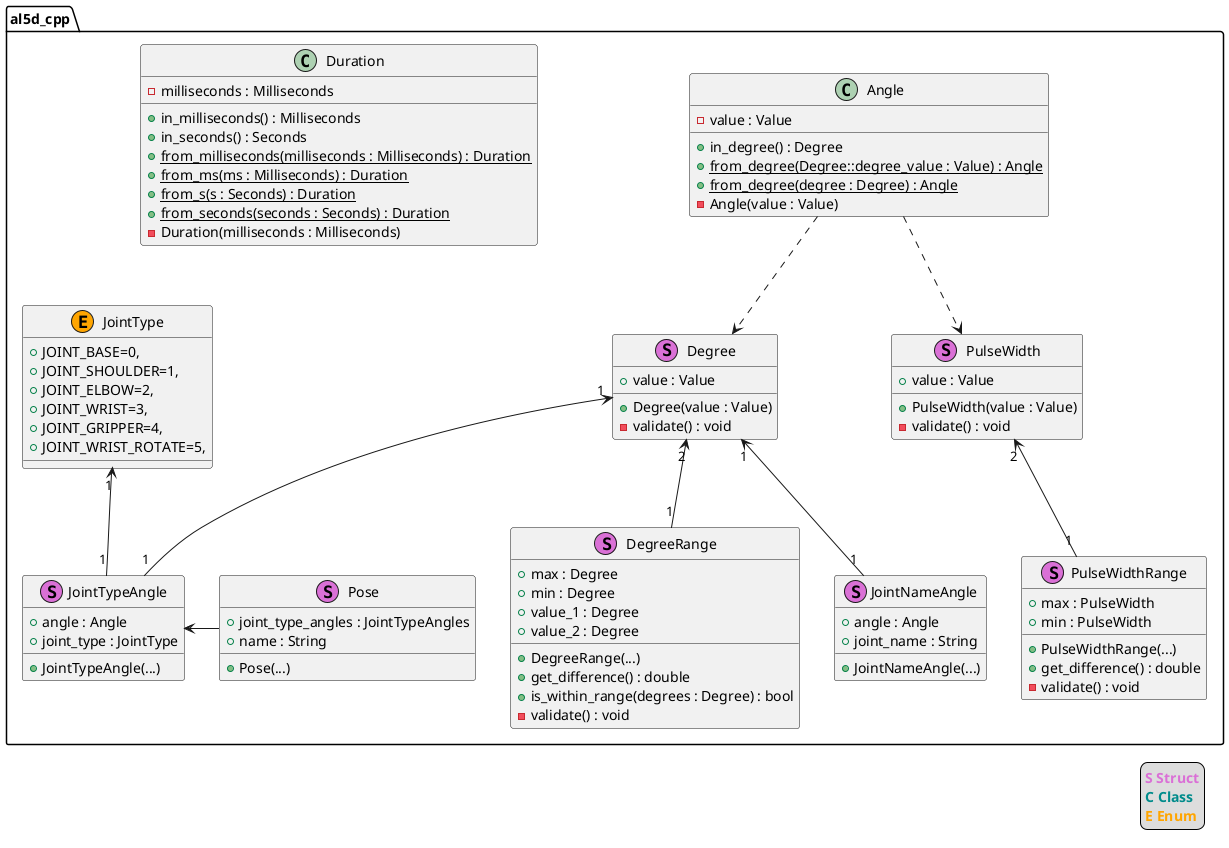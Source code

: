 @startuml

namespace al5d_cpp {

    class Angle {
		+ in_degree() : Degree
		+ {static} from_degree(Degree::degree_value : Value) : Angle
		+ {static} from_degree(degree : Degree) : Angle
		- Angle(value : Value)
		- value : Value
	}

    class Degree <<(S,Orchid)>> {
		+ Degree(value : Value)
		+ value : Value
		- validate() : void
	}
    
    class DegreeRange <<(S,Orchid)>> {
		+ DegreeRange(...)
		+ get_difference() : double
		+ is_within_range(degrees : Degree) : bool
		+ max : Degree
		+ min : Degree
		+ value_1 : Degree
		+ value_2 : Degree
		- validate() : void
	}

    class Duration {
		+ in_milliseconds() : Milliseconds
		+ in_seconds() : Seconds
		+ {static} from_milliseconds(milliseconds : Milliseconds) : Duration
		+ {static} from_ms(ms : Milliseconds) : Duration
		+ {static} from_s(s : Seconds) : Duration
		+ {static} from_seconds(seconds : Seconds) : Duration
		- Duration(milliseconds : Milliseconds)
		- milliseconds : Milliseconds
	}

    class JointNameAngle <<(S,Orchid)>> {
		+ JointNameAngle(...)
		+ angle : Angle
		+ joint_name : String
	}

    class JointType <<(E,Orange)>> {
        + JOINT_BASE=0,
        + JOINT_SHOULDER=1,
        + JOINT_ELBOW=2,
        + JOINT_WRIST=3,
        + JOINT_GRIPPER=4,
        + JOINT_WRIST_ROTATE=5,
    }

    class JointTypeAngle <<(S,Orchid)>> {
		+ JointTypeAngle(...)
		+ angle : Angle
		+ joint_type : JointType
	}


	class Pose <<(S,Orchid)>> {
		+ Pose(...)
		+ joint_type_angles : JointTypeAngles
		+ name : String
	}

    class PulseWidth <<(S,Orchid)>> {
		+ PulseWidth(value : Value)
		+ value : Value
		- validate() : void
	}

    class PulseWidthRange <<(S,Orchid)>> {
		+ PulseWidthRange(...)
		+ get_difference() : double
		+ max : PulseWidth
		+ min : PulseWidth
		- validate() : void
	}

    Angle ..> Degree
    Angle ..> PulseWidth
    Degree "2" <-- "1" DegreeRange
    Degree "1" <-- "1" JointNameAngle
    JointType "1" <-- "1" JointTypeAngle
    Degree "1" <-- "1" JointTypeAngle
    PulseWidth "2" <-- "1" PulseWidthRange
    JointTypeAngle <- Pose
}

legend right
  <b><color:Orchid>S Struct</color></b>
  <b><color:DarkCyan>C Class</color></b>
  <b><color:Orange>E Enum</color></b>
endlegend

@enduml
